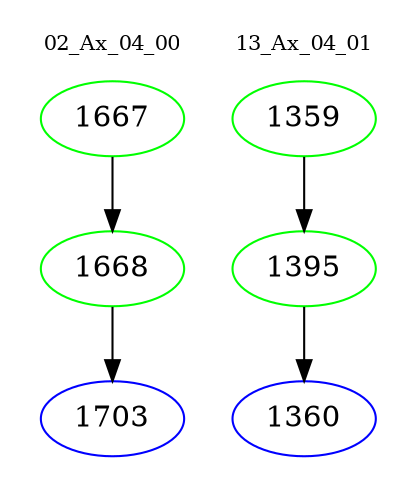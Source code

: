 digraph{
subgraph cluster_0 {
color = white
label = "02_Ax_04_00";
fontsize=10;
T0_1667 [label="1667", color="green"]
T0_1667 -> T0_1668 [color="black"]
T0_1668 [label="1668", color="green"]
T0_1668 -> T0_1703 [color="black"]
T0_1703 [label="1703", color="blue"]
}
subgraph cluster_1 {
color = white
label = "13_Ax_04_01";
fontsize=10;
T1_1359 [label="1359", color="green"]
T1_1359 -> T1_1395 [color="black"]
T1_1395 [label="1395", color="green"]
T1_1395 -> T1_1360 [color="black"]
T1_1360 [label="1360", color="blue"]
}
}
